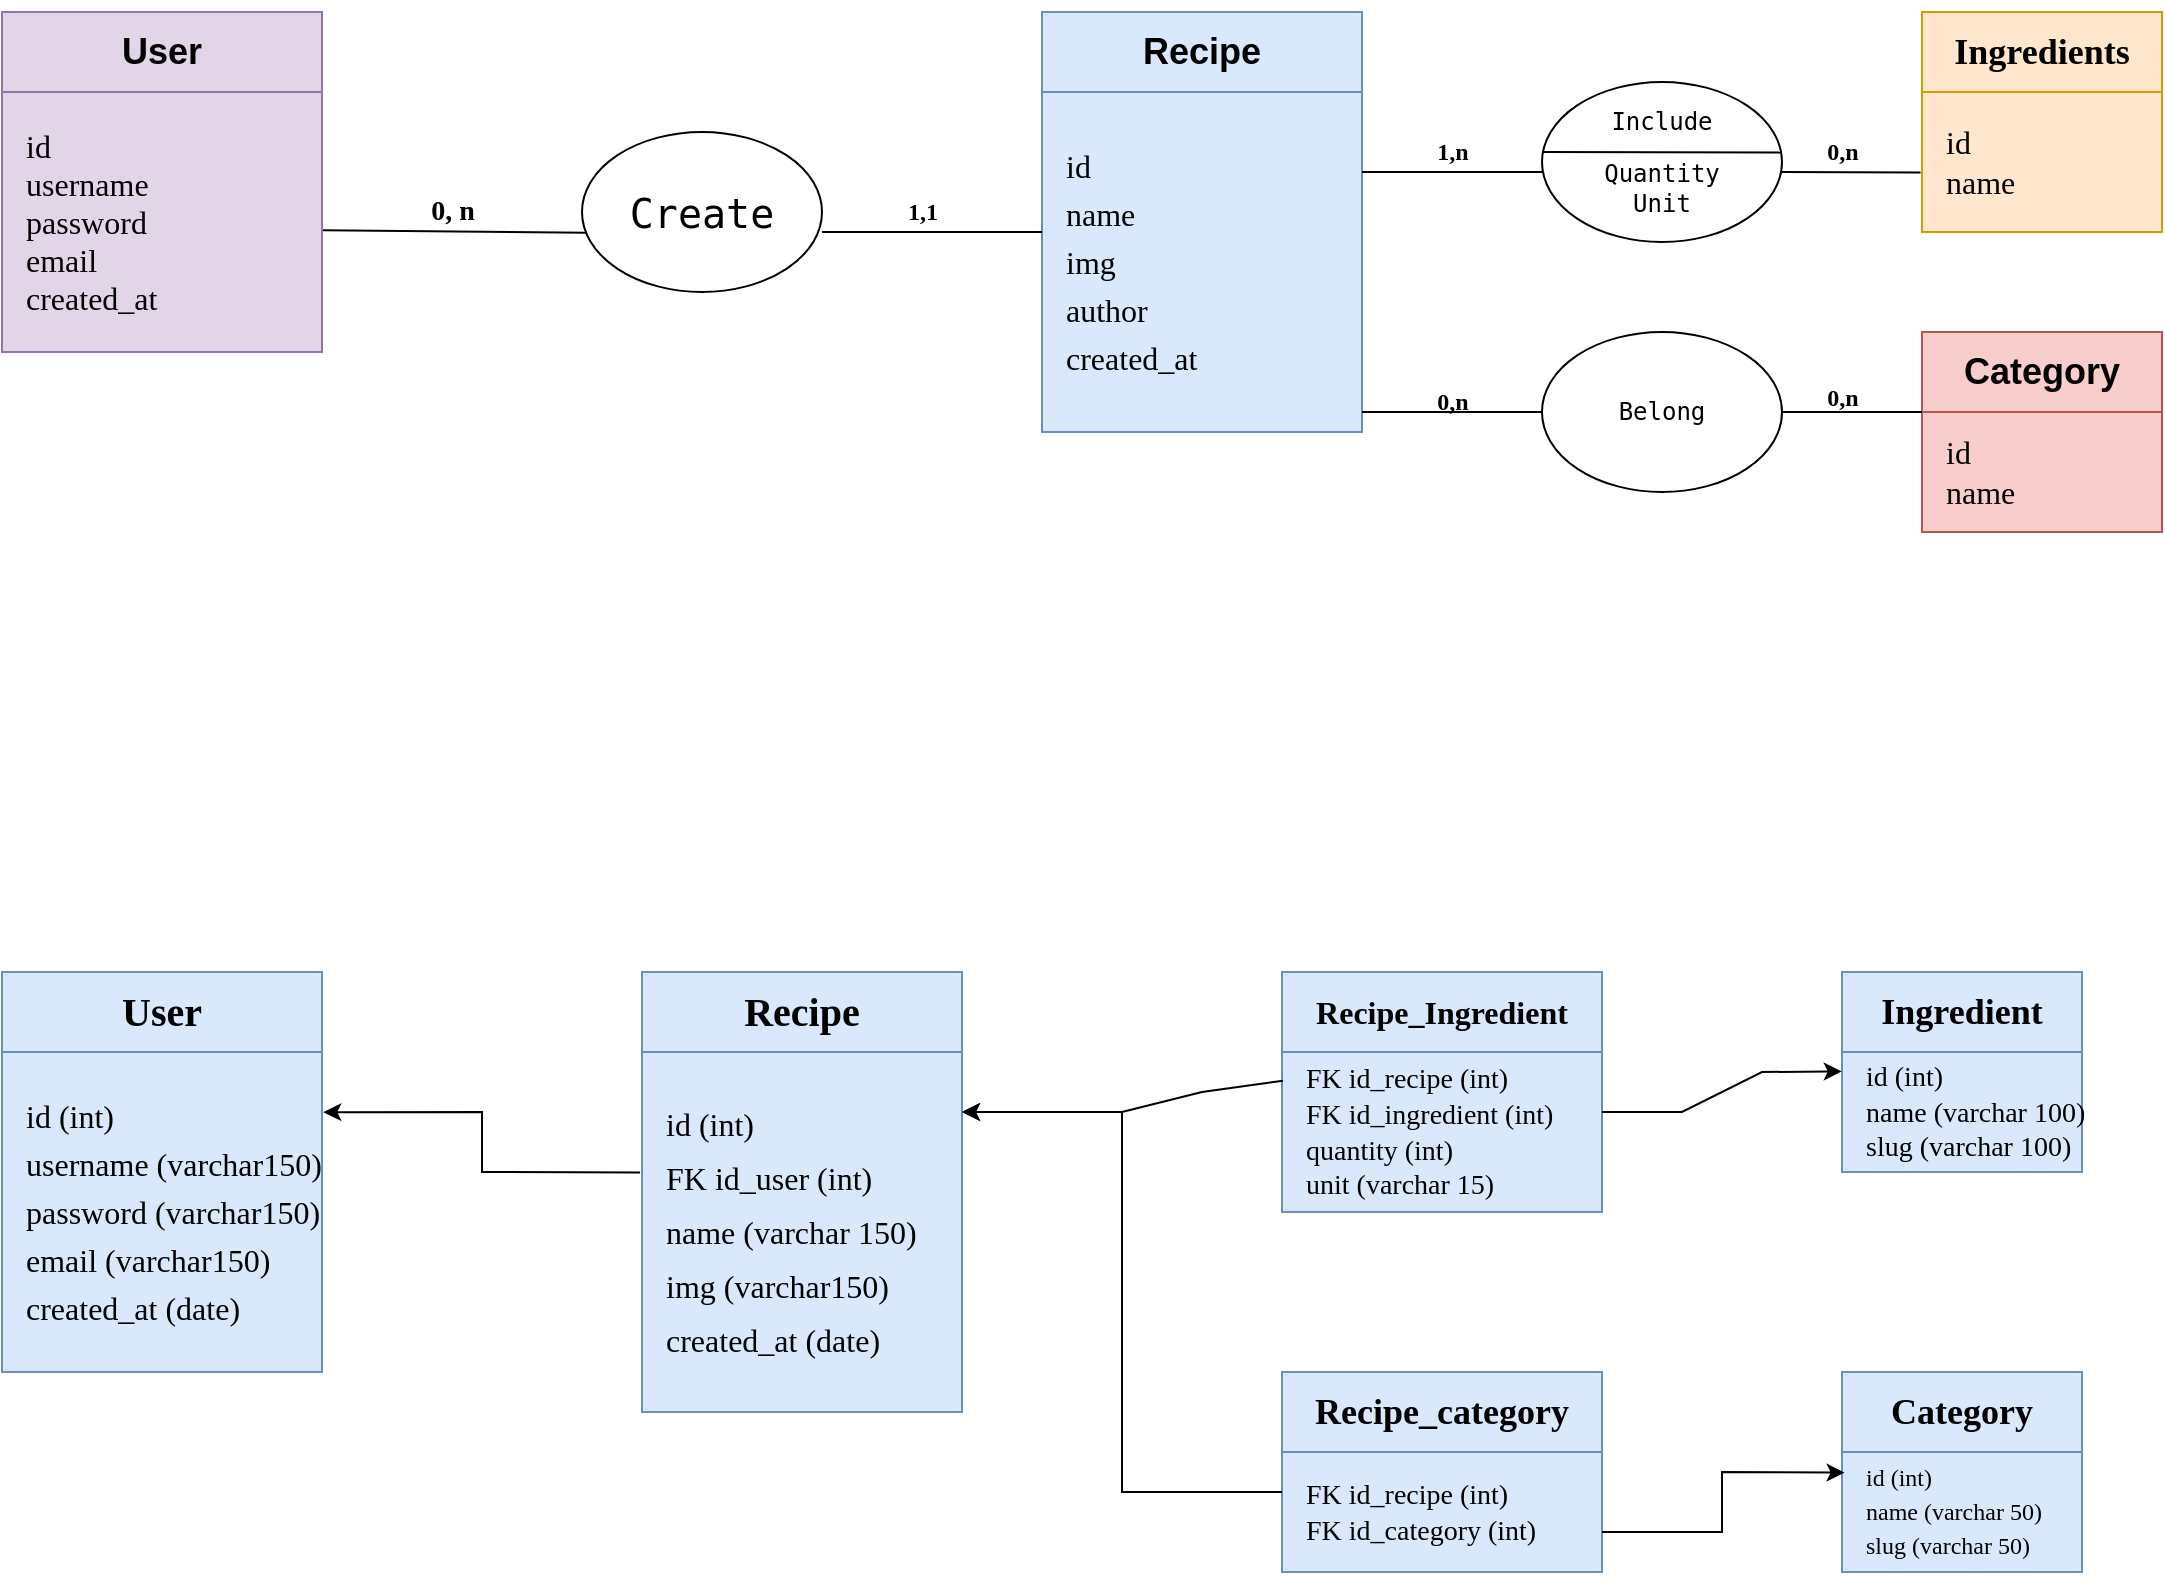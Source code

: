 <mxfile version="21.1.8" type="github">
  <diagram name="Page-1" id="7Jga0d-szdHKj6bJcx9B">
    <mxGraphModel dx="1687" dy="889" grid="1" gridSize="10" guides="1" tooltips="1" connect="1" arrows="1" fold="1" page="1" pageScale="1" pageWidth="1169" pageHeight="1654" math="0" shadow="0">
      <root>
        <mxCell id="0" />
        <mxCell id="1" parent="0" />
        <mxCell id="FPBq3adGTzS3eKzxV1aU-1" value="&lt;pre style=&quot;font-size: 16px;&quot;&gt;&lt;font style=&quot;font-size: 16px;&quot; face=&quot;Garamond&quot;&gt;id&lt;br&gt;username&lt;br&gt;password&lt;br&gt;email&lt;br&gt;created_at&lt;/font&gt;&lt;/pre&gt;" style="rounded=0;whiteSpace=wrap;html=1;fillColor=#e1d5e7;strokeColor=#9673a6;gradientColor=none;align=left;spacingTop=0;spacingLeft=10;" vertex="1" parent="1">
          <mxGeometry x="40" y="80" width="160" height="130" as="geometry" />
        </mxCell>
        <mxCell id="FPBq3adGTzS3eKzxV1aU-4" value="&lt;h2&gt;User&lt;/h2&gt;" style="rounded=0;whiteSpace=wrap;html=1;fillColor=#e1d5e7;strokeColor=#9673a6;" vertex="1" parent="1">
          <mxGeometry x="40" y="40" width="160" height="40" as="geometry" />
        </mxCell>
        <mxCell id="FPBq3adGTzS3eKzxV1aU-5" value="&lt;pre style=&quot;font-size: 20px;&quot;&gt;Create&lt;/pre&gt;" style="ellipse;whiteSpace=wrap;html=1;" vertex="1" parent="1">
          <mxGeometry x="330" y="100" width="120" height="80" as="geometry" />
        </mxCell>
        <mxCell id="FPBq3adGTzS3eKzxV1aU-6" value="&lt;b style=&quot;font-size: 14px;&quot;&gt;0, n&lt;/b&gt;" style="text;html=1;align=center;verticalAlign=middle;resizable=0;points=[];autosize=1;strokeColor=none;fillColor=none;fontFamily=Garamond;fontSize=14;" vertex="1" parent="1">
          <mxGeometry x="240" y="125" width="50" height="30" as="geometry" />
        </mxCell>
        <mxCell id="FPBq3adGTzS3eKzxV1aU-7" value="" style="endArrow=none;html=1;rounded=0;exitX=1.003;exitY=0.532;exitDx=0;exitDy=0;exitPerimeter=0;entryX=0.02;entryY=0.63;entryDx=0;entryDy=0;entryPerimeter=0;" edge="1" parent="1" source="FPBq3adGTzS3eKzxV1aU-1" target="FPBq3adGTzS3eKzxV1aU-5">
          <mxGeometry width="50" height="50" relative="1" as="geometry">
            <mxPoint x="200" y="144.5" as="sourcePoint" />
            <mxPoint x="330" y="150" as="targetPoint" />
          </mxGeometry>
        </mxCell>
        <mxCell id="FPBq3adGTzS3eKzxV1aU-10" value="&lt;h2&gt;Recipe&lt;/h2&gt;" style="rounded=0;whiteSpace=wrap;html=1;fillColor=#dae8fc;strokeColor=#6c8ebf;" vertex="1" parent="1">
          <mxGeometry x="560" y="40" width="160" height="40" as="geometry" />
        </mxCell>
        <mxCell id="FPBq3adGTzS3eKzxV1aU-11" value="&lt;pre style=&quot;font-size: 16px; line-height: 50%;&quot;&gt;&lt;font style=&quot;font-size: 16px;&quot; face=&quot;Garamond&quot;&gt;id&lt;/font&gt;&lt;/pre&gt;&lt;pre style=&quot;font-size: 16px; line-height: 50%;&quot;&gt;&lt;font style=&quot;font-size: 16px;&quot; face=&quot;Garamond&quot;&gt;name&lt;/font&gt;&lt;/pre&gt;&lt;pre style=&quot;font-size: 16px; line-height: 50%;&quot;&gt;&lt;font style=&quot;font-size: 16px;&quot; face=&quot;Garamond&quot;&gt;img&lt;/font&gt;&lt;/pre&gt;&lt;pre style=&quot;font-size: 16px; line-height: 50%;&quot;&gt;&lt;font style=&quot;font-size: 16px;&quot; face=&quot;Garamond&quot;&gt;author&lt;/font&gt;&lt;/pre&gt;&lt;pre style=&quot;font-size: 16px; line-height: 50%;&quot;&gt;&lt;font style=&quot;font-size: 16px;&quot; face=&quot;Garamond&quot;&gt;created_at&lt;/font&gt;&lt;/pre&gt;" style="rounded=0;whiteSpace=wrap;html=1;align=left;fillColor=#dae8fc;strokeColor=#6c8ebf;spacingLeft=10;" vertex="1" parent="1">
          <mxGeometry x="560" y="80" width="160" height="170" as="geometry" />
        </mxCell>
        <mxCell id="FPBq3adGTzS3eKzxV1aU-12" value="" style="endArrow=none;html=1;rounded=0;" edge="1" parent="1">
          <mxGeometry width="50" height="50" relative="1" as="geometry">
            <mxPoint x="450" y="150" as="sourcePoint" />
            <mxPoint x="560" y="150" as="targetPoint" />
          </mxGeometry>
        </mxCell>
        <mxCell id="FPBq3adGTzS3eKzxV1aU-13" value="&lt;b&gt;&lt;font face=&quot;Garamond&quot;&gt;1,1&lt;/font&gt;&lt;/b&gt;" style="text;html=1;align=center;verticalAlign=middle;resizable=0;points=[];autosize=1;strokeColor=none;fillColor=none;" vertex="1" parent="1">
          <mxGeometry x="480" y="125" width="40" height="30" as="geometry" />
        </mxCell>
        <mxCell id="FPBq3adGTzS3eKzxV1aU-14" value="&lt;h2&gt;&lt;font face=&quot;Garamond&quot;&gt;Ingredients&lt;/font&gt;&lt;/h2&gt;" style="rounded=0;whiteSpace=wrap;html=1;fillColor=#ffe6cc;strokeColor=#d79b00;" vertex="1" parent="1">
          <mxGeometry x="1000" y="40" width="120" height="40" as="geometry" />
        </mxCell>
        <mxCell id="FPBq3adGTzS3eKzxV1aU-15" value="&lt;pre style=&quot;font-size: 16px;&quot;&gt;&lt;font style=&quot;font-size: 16px;&quot; face=&quot;Garamond&quot;&gt;id&lt;br&gt;name&lt;/font&gt;&lt;/pre&gt;" style="rounded=0;whiteSpace=wrap;html=1;fillColor=#ffe6cc;strokeColor=#d79b00;align=left;spacingLeft=10;" vertex="1" parent="1">
          <mxGeometry x="1000" y="80" width="120" height="70" as="geometry" />
        </mxCell>
        <mxCell id="FPBq3adGTzS3eKzxV1aU-16" value="&lt;pre&gt;Include&lt;/pre&gt;&lt;pre&gt;Quantity&lt;br&gt;Unit&lt;/pre&gt;" style="ellipse;whiteSpace=wrap;html=1;" vertex="1" parent="1">
          <mxGeometry x="810" y="75" width="120" height="80" as="geometry" />
        </mxCell>
        <mxCell id="FPBq3adGTzS3eKzxV1aU-17" value="" style="endArrow=none;html=1;rounded=0;entryX=0.007;entryY=0.563;entryDx=0;entryDy=0;entryPerimeter=0;" edge="1" parent="1" target="FPBq3adGTzS3eKzxV1aU-16">
          <mxGeometry width="50" height="50" relative="1" as="geometry">
            <mxPoint x="720" y="120" as="sourcePoint" />
            <mxPoint x="770" y="70" as="targetPoint" />
          </mxGeometry>
        </mxCell>
        <mxCell id="FPBq3adGTzS3eKzxV1aU-18" value="" style="endArrow=none;html=1;rounded=0;entryX=-0.006;entryY=0.575;entryDx=0;entryDy=0;entryPerimeter=0;" edge="1" parent="1" target="FPBq3adGTzS3eKzxV1aU-15">
          <mxGeometry width="50" height="50" relative="1" as="geometry">
            <mxPoint x="930" y="120" as="sourcePoint" />
            <mxPoint x="980" y="70" as="targetPoint" />
          </mxGeometry>
        </mxCell>
        <mxCell id="FPBq3adGTzS3eKzxV1aU-19" value="&lt;pre&gt;&lt;font face=&quot;Garamond&quot;&gt;&lt;b&gt;1,n&lt;/b&gt;&lt;/font&gt;&lt;/pre&gt;" style="text;html=1;align=center;verticalAlign=middle;resizable=0;points=[];autosize=1;strokeColor=none;fillColor=none;" vertex="1" parent="1">
          <mxGeometry x="745" y="85" width="40" height="50" as="geometry" />
        </mxCell>
        <mxCell id="FPBq3adGTzS3eKzxV1aU-20" value="&lt;pre&gt;&lt;font face=&quot;Garamond&quot;&gt;&lt;b&gt;0,n&lt;/b&gt;&lt;/font&gt;&lt;/pre&gt;" style="text;html=1;align=center;verticalAlign=middle;resizable=0;points=[];autosize=1;strokeColor=none;fillColor=none;" vertex="1" parent="1">
          <mxGeometry x="940" y="85" width="40" height="50" as="geometry" />
        </mxCell>
        <mxCell id="FPBq3adGTzS3eKzxV1aU-21" value="" style="endArrow=none;html=1;rounded=0;entryX=0.996;entryY=0.441;entryDx=0;entryDy=0;entryPerimeter=0;" edge="1" parent="1" target="FPBq3adGTzS3eKzxV1aU-16">
          <mxGeometry width="50" height="50" relative="1" as="geometry">
            <mxPoint x="810" y="110" as="sourcePoint" />
            <mxPoint x="860" y="60" as="targetPoint" />
          </mxGeometry>
        </mxCell>
        <mxCell id="FPBq3adGTzS3eKzxV1aU-23" value="&lt;h2&gt;Category&lt;/h2&gt;" style="rounded=0;whiteSpace=wrap;html=1;fillColor=#f8cecc;strokeColor=#b85450;" vertex="1" parent="1">
          <mxGeometry x="1000" y="200" width="120" height="40" as="geometry" />
        </mxCell>
        <mxCell id="FPBq3adGTzS3eKzxV1aU-24" value="&lt;pre style=&quot;font-size: 16px;&quot;&gt;&lt;font face=&quot;Garamond&quot;&gt;id&lt;br&gt;name&lt;/font&gt;&lt;/pre&gt;" style="rounded=0;whiteSpace=wrap;html=1;fillColor=#f8cecc;strokeColor=#b85450;align=left;spacingLeft=10;" vertex="1" parent="1">
          <mxGeometry x="1000" y="240" width="120" height="60" as="geometry" />
        </mxCell>
        <mxCell id="FPBq3adGTzS3eKzxV1aU-25" value="&lt;pre&gt;Belong&lt;/pre&gt;" style="ellipse;whiteSpace=wrap;html=1;" vertex="1" parent="1">
          <mxGeometry x="810" y="200" width="120" height="80" as="geometry" />
        </mxCell>
        <mxCell id="FPBq3adGTzS3eKzxV1aU-26" value="" style="endArrow=none;html=1;rounded=0;entryX=0;entryY=0.5;entryDx=0;entryDy=0;" edge="1" parent="1" target="FPBq3adGTzS3eKzxV1aU-25">
          <mxGeometry width="50" height="50" relative="1" as="geometry">
            <mxPoint x="720" y="240" as="sourcePoint" />
            <mxPoint x="770" y="190" as="targetPoint" />
            <Array as="points">
              <mxPoint x="730" y="240" />
            </Array>
          </mxGeometry>
        </mxCell>
        <mxCell id="FPBq3adGTzS3eKzxV1aU-27" value="" style="endArrow=none;html=1;rounded=0;entryX=0;entryY=0;entryDx=0;entryDy=0;" edge="1" parent="1" target="FPBq3adGTzS3eKzxV1aU-24">
          <mxGeometry width="50" height="50" relative="1" as="geometry">
            <mxPoint x="930" y="240" as="sourcePoint" />
            <mxPoint x="980" y="190" as="targetPoint" />
          </mxGeometry>
        </mxCell>
        <mxCell id="FPBq3adGTzS3eKzxV1aU-28" value="&lt;pre&gt;&lt;b&gt;&lt;font face=&quot;Garamond&quot;&gt;0,n&lt;/font&gt;&lt;/b&gt;&lt;/pre&gt;" style="text;html=1;align=center;verticalAlign=middle;resizable=0;points=[];autosize=1;strokeColor=none;fillColor=none;" vertex="1" parent="1">
          <mxGeometry x="745" y="210" width="40" height="50" as="geometry" />
        </mxCell>
        <mxCell id="FPBq3adGTzS3eKzxV1aU-29" value="&lt;pre&gt;&lt;font face=&quot;Garamond&quot;&gt;&lt;b&gt;0,n&lt;/b&gt;&lt;/font&gt;&lt;/pre&gt;" style="text;html=1;align=center;verticalAlign=middle;resizable=0;points=[];autosize=1;strokeColor=none;fillColor=none;" vertex="1" parent="1">
          <mxGeometry x="940" y="208" width="40" height="50" as="geometry" />
        </mxCell>
        <mxCell id="FPBq3adGTzS3eKzxV1aU-30" value="&lt;h2&gt;&lt;font style=&quot;font-size: 20px;&quot; face=&quot;Garamond&quot;&gt;User&lt;/font&gt;&lt;/h2&gt;" style="rounded=0;whiteSpace=wrap;html=1;fillColor=#dae8fc;strokeColor=#6c8ebf;" vertex="1" parent="1">
          <mxGeometry x="40" y="520" width="160" height="40" as="geometry" />
        </mxCell>
        <mxCell id="FPBq3adGTzS3eKzxV1aU-31" value="&lt;pre style=&quot;font-size: 16px; line-height: 150%;&quot;&gt;&lt;font style=&quot;font-size: 16px;&quot; face=&quot;Garamond&quot;&gt;id (int)&lt;br&gt;username (varchar150)&lt;br&gt;password (varchar150)&lt;br&gt;email (varchar150)&lt;br&gt;created_at (date)&lt;/font&gt;&lt;/pre&gt;" style="rounded=0;whiteSpace=wrap;html=1;fillColor=#dae8fc;strokeColor=#6c8ebf;align=left;spacingLeft=10;" vertex="1" parent="1">
          <mxGeometry x="40" y="560" width="160" height="160" as="geometry" />
        </mxCell>
        <mxCell id="FPBq3adGTzS3eKzxV1aU-32" value="&lt;h2&gt;&lt;font style=&quot;font-size: 20px;&quot; face=&quot;Garamond&quot;&gt;Recipe&lt;/font&gt;&lt;/h2&gt;" style="rounded=0;whiteSpace=wrap;html=1;fillColor=#dae8fc;strokeColor=#6c8ebf;" vertex="1" parent="1">
          <mxGeometry x="360" y="520" width="160" height="40" as="geometry" />
        </mxCell>
        <mxCell id="FPBq3adGTzS3eKzxV1aU-33" value="&lt;pre style=&quot;font-size: 16px; line-height: 170%;&quot;&gt;&lt;font style=&quot;font-size: 16px;&quot; face=&quot;Garamond&quot;&gt;id (int)&lt;br&gt;FK id_user (int)&lt;br&gt;name (varchar 150)&lt;br&gt;img (varchar150)&lt;br&gt;created_at (date)&lt;/font&gt;&lt;/pre&gt;" style="rounded=0;whiteSpace=wrap;html=1;spacingLeft=10;align=left;fillColor=#dae8fc;strokeColor=#6c8ebf;" vertex="1" parent="1">
          <mxGeometry x="360" y="560" width="160" height="180" as="geometry" />
        </mxCell>
        <mxCell id="FPBq3adGTzS3eKzxV1aU-34" value="" style="endArrow=classic;html=1;rounded=0;exitX=-0.006;exitY=0.335;exitDx=0;exitDy=0;exitPerimeter=0;entryX=1.004;entryY=0.188;entryDx=0;entryDy=0;entryPerimeter=0;" edge="1" parent="1" source="FPBq3adGTzS3eKzxV1aU-33" target="FPBq3adGTzS3eKzxV1aU-31">
          <mxGeometry width="50" height="50" relative="1" as="geometry">
            <mxPoint x="550" y="470" as="sourcePoint" />
            <mxPoint x="280" y="600" as="targetPoint" />
            <Array as="points">
              <mxPoint x="280" y="620" />
              <mxPoint x="280" y="590" />
            </Array>
          </mxGeometry>
        </mxCell>
        <mxCell id="FPBq3adGTzS3eKzxV1aU-35" value="&lt;h2&gt;&lt;font style=&quot;font-size: 16px;&quot; face=&quot;Garamond&quot;&gt;Recipe_Ingredient&lt;/font&gt;&lt;/h2&gt;" style="rounded=0;whiteSpace=wrap;html=1;fillColor=#dae8fc;strokeColor=#6c8ebf;" vertex="1" parent="1">
          <mxGeometry x="680" y="520" width="160" height="40" as="geometry" />
        </mxCell>
        <mxCell id="FPBq3adGTzS3eKzxV1aU-36" value="&lt;pre style=&quot;font-size: 14px;&quot;&gt;&lt;font style=&quot;font-size: 14px;&quot; face=&quot;Garamond&quot;&gt;FK id_recipe (int)&lt;br&gt;FK id_ingredient (int)&lt;br&gt;quantity (int)&lt;br&gt;unit (varchar 15)&lt;/font&gt;&lt;/pre&gt;" style="rounded=0;whiteSpace=wrap;html=1;fillColor=#dae8fc;strokeColor=#6c8ebf;align=left;spacingLeft=10;" vertex="1" parent="1">
          <mxGeometry x="680" y="560" width="160" height="80" as="geometry" />
        </mxCell>
        <mxCell id="FPBq3adGTzS3eKzxV1aU-37" value="&lt;h2&gt;&lt;font face=&quot;Times New Roman&quot;&gt;Recipe_category&lt;/font&gt;&lt;/h2&gt;" style="rounded=0;whiteSpace=wrap;html=1;fillColor=#dae8fc;strokeColor=#6c8ebf;" vertex="1" parent="1">
          <mxGeometry x="680" y="720" width="160" height="40" as="geometry" />
        </mxCell>
        <mxCell id="FPBq3adGTzS3eKzxV1aU-38" value="&lt;pre style=&quot;font-size: 14px;&quot;&gt;&lt;font style=&quot;font-size: 14px;&quot; face=&quot;Garamond&quot;&gt;FK id_recipe (int)&lt;br&gt;FK id_category (int)&lt;/font&gt;&lt;/pre&gt;" style="rounded=0;whiteSpace=wrap;html=1;fillColor=#dae8fc;strokeColor=#6c8ebf;spacingLeft=10;align=left;" vertex="1" parent="1">
          <mxGeometry x="680" y="760" width="160" height="60" as="geometry" />
        </mxCell>
        <mxCell id="FPBq3adGTzS3eKzxV1aU-39" value="&lt;h2&gt;&lt;font face=&quot;Garamond&quot;&gt;Ingredient&lt;/font&gt;&lt;/h2&gt;" style="rounded=0;whiteSpace=wrap;html=1;fillColor=#dae8fc;strokeColor=#6c8ebf;" vertex="1" parent="1">
          <mxGeometry x="960" y="520" width="120" height="40" as="geometry" />
        </mxCell>
        <mxCell id="FPBq3adGTzS3eKzxV1aU-40" value="&lt;pre style=&quot;font-size: 14px;&quot;&gt;&lt;font style=&quot;font-size: 14px;&quot; face=&quot;Garamond&quot;&gt;id (int)&lt;br&gt;name (varchar 100)&lt;br&gt;slug (varchar 100)&lt;/font&gt;&lt;/pre&gt;" style="rounded=0;whiteSpace=wrap;html=1;fillColor=#dae8fc;strokeColor=#6c8ebf;spacingLeft=10;align=left;" vertex="1" parent="1">
          <mxGeometry x="960" y="560" width="120" height="60" as="geometry" />
        </mxCell>
        <mxCell id="FPBq3adGTzS3eKzxV1aU-41" value="&lt;h2&gt;&lt;font face=&quot;Garamond&quot;&gt;Category&lt;/font&gt;&lt;/h2&gt;" style="rounded=0;whiteSpace=wrap;html=1;fillColor=#dae8fc;strokeColor=#6c8ebf;" vertex="1" parent="1">
          <mxGeometry x="960" y="720" width="120" height="40" as="geometry" />
        </mxCell>
        <mxCell id="FPBq3adGTzS3eKzxV1aU-42" value="&lt;pre style=&quot;line-height: 140%;&quot;&gt;&lt;font face=&quot;Garamond&quot;&gt;&lt;span style=&quot;background-color: initial;&quot;&gt;id (int)&lt;br&gt;&lt;/span&gt;&lt;span style=&quot;background-color: initial;&quot;&gt;name (varchar 50)&lt;br&gt;&lt;/span&gt;&lt;span style=&quot;background-color: initial;&quot;&gt;slug (varchar 50)&lt;/span&gt;&lt;/font&gt;&lt;/pre&gt;" style="rounded=0;whiteSpace=wrap;html=1;fillColor=#dae8fc;strokeColor=#6c8ebf;spacingLeft=10;align=left;" vertex="1" parent="1">
          <mxGeometry x="960" y="760" width="120" height="60" as="geometry" />
        </mxCell>
        <mxCell id="FPBq3adGTzS3eKzxV1aU-43" value="" style="endArrow=classic;html=1;rounded=0;entryX=0.011;entryY=0.172;entryDx=0;entryDy=0;entryPerimeter=0;" edge="1" parent="1" target="FPBq3adGTzS3eKzxV1aU-42">
          <mxGeometry width="50" height="50" relative="1" as="geometry">
            <mxPoint x="840" y="800" as="sourcePoint" />
            <mxPoint x="890" y="750" as="targetPoint" />
            <Array as="points">
              <mxPoint x="900" y="800" />
              <mxPoint x="900" y="770" />
            </Array>
          </mxGeometry>
        </mxCell>
        <mxCell id="FPBq3adGTzS3eKzxV1aU-44" value="" style="endArrow=classic;html=1;rounded=0;" edge="1" parent="1">
          <mxGeometry width="50" height="50" relative="1" as="geometry">
            <mxPoint x="680" y="780" as="sourcePoint" />
            <mxPoint x="520" y="590" as="targetPoint" />
            <Array as="points">
              <mxPoint x="600" y="780" />
              <mxPoint x="600" y="590" />
            </Array>
          </mxGeometry>
        </mxCell>
        <mxCell id="FPBq3adGTzS3eKzxV1aU-45" value="" style="endArrow=classic;html=1;rounded=0;exitX=0.003;exitY=0.179;exitDx=0;exitDy=0;exitPerimeter=0;" edge="1" parent="1" source="FPBq3adGTzS3eKzxV1aU-36">
          <mxGeometry width="50" height="50" relative="1" as="geometry">
            <mxPoint x="680" y="580" as="sourcePoint" />
            <mxPoint x="520" y="590" as="targetPoint" />
            <Array as="points">
              <mxPoint x="640" y="580" />
              <mxPoint x="600" y="590" />
            </Array>
          </mxGeometry>
        </mxCell>
        <mxCell id="FPBq3adGTzS3eKzxV1aU-46" value="" style="endArrow=classic;html=1;rounded=0;entryX=-0.001;entryY=0.162;entryDx=0;entryDy=0;entryPerimeter=0;" edge="1" parent="1" target="FPBq3adGTzS3eKzxV1aU-40">
          <mxGeometry width="50" height="50" relative="1" as="geometry">
            <mxPoint x="840" y="590" as="sourcePoint" />
            <mxPoint x="890" y="540" as="targetPoint" />
            <Array as="points">
              <mxPoint x="880" y="590" />
              <mxPoint x="920" y="570" />
            </Array>
          </mxGeometry>
        </mxCell>
      </root>
    </mxGraphModel>
  </diagram>
</mxfile>

